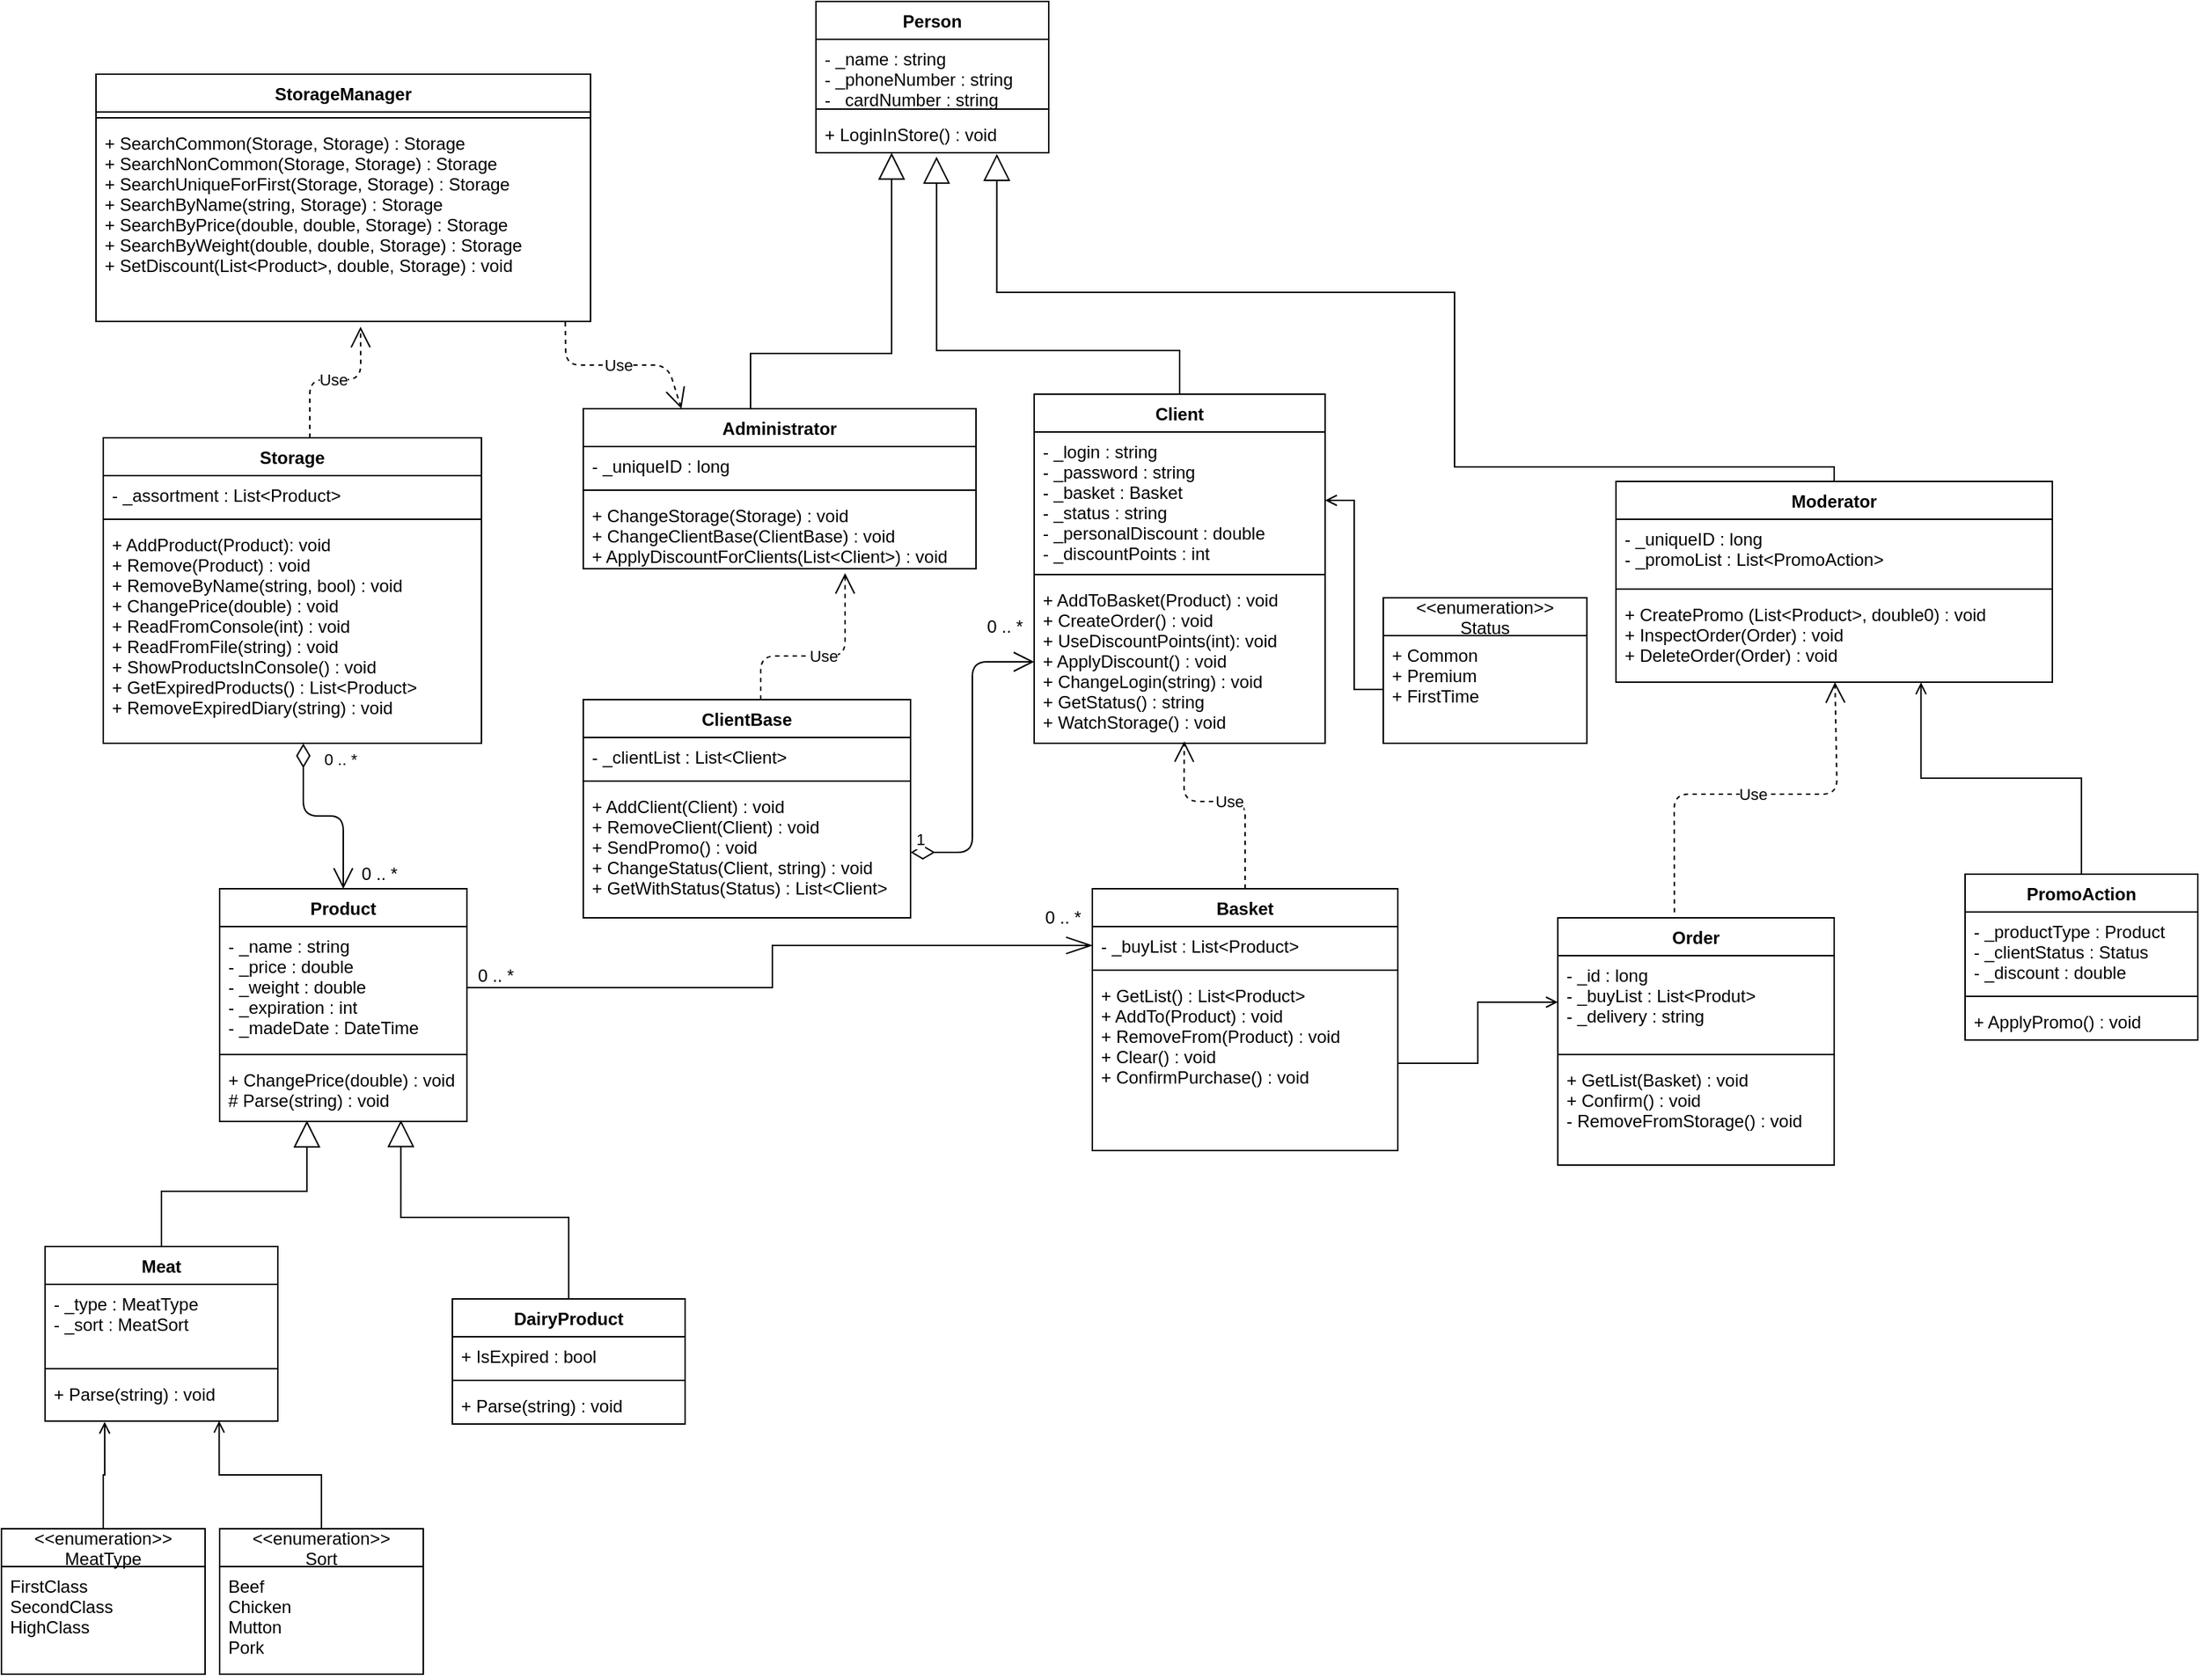 <mxfile version="13.9.9" type="device"><diagram id="7E3Odo-I8Q4TqjFkpAPO" name="Page-1"><mxGraphModel dx="1463" dy="1946" grid="1" gridSize="10" guides="1" tooltips="1" connect="1" arrows="1" fold="1" page="1" pageScale="1" pageWidth="850" pageHeight="1100" math="0" shadow="0"><root><mxCell id="0"/><mxCell id="1" parent="0"/><mxCell id="gnn4iwZ2Id23bKh5Wl0i-2" value="Storage" style="swimlane;fontStyle=1;align=center;verticalAlign=top;childLayout=stackLayout;horizontal=1;startSize=26;horizontalStack=0;resizeParent=1;resizeParentMax=0;resizeLast=0;collapsible=1;marginBottom=0;" parent="1" vertex="1"><mxGeometry x="80" y="70" width="260" height="210" as="geometry"><mxRectangle x="100" y="70" width="80" height="26" as="alternateBounds"/></mxGeometry></mxCell><mxCell id="gnn4iwZ2Id23bKh5Wl0i-3" value="- _assortment : List&lt;Product&gt;&#10;" style="text;strokeColor=none;fillColor=none;align=left;verticalAlign=top;spacingLeft=4;spacingRight=4;overflow=hidden;rotatable=0;points=[[0,0.5],[1,0.5]];portConstraint=eastwest;" parent="gnn4iwZ2Id23bKh5Wl0i-2" vertex="1"><mxGeometry y="26" width="260" height="26" as="geometry"/></mxCell><mxCell id="gnn4iwZ2Id23bKh5Wl0i-4" value="" style="line;strokeWidth=1;fillColor=none;align=left;verticalAlign=middle;spacingTop=-1;spacingLeft=3;spacingRight=3;rotatable=0;labelPosition=right;points=[];portConstraint=eastwest;" parent="gnn4iwZ2Id23bKh5Wl0i-2" vertex="1"><mxGeometry y="52" width="260" height="8" as="geometry"/></mxCell><mxCell id="gnn4iwZ2Id23bKh5Wl0i-5" value="+ AddProduct(Product): void&#10;+ Remove(Product) : void&#10;+ RemoveByName(string, bool) : void&#10;+ ChangePrice(double) : void&#10;+ ReadFromConsole(int) : void&#10;+ ReadFromFile(string) : void&#10;+ ShowProductsInConsole() : void&#10;+ GetExpiredProducts() : List&lt;Product&gt;&#10;+ RemoveExpiredDiary(string) : void " style="text;strokeColor=none;fillColor=none;align=left;verticalAlign=top;spacingLeft=4;spacingRight=4;overflow=hidden;rotatable=0;points=[[0,0.5],[1,0.5]];portConstraint=eastwest;" parent="gnn4iwZ2Id23bKh5Wl0i-2" vertex="1"><mxGeometry y="60" width="260" height="150" as="geometry"/></mxCell><mxCell id="gnn4iwZ2Id23bKh5Wl0i-7" value="Product" style="swimlane;fontStyle=1;align=center;verticalAlign=top;childLayout=stackLayout;horizontal=1;startSize=26;horizontalStack=0;resizeParent=1;resizeParentMax=0;resizeLast=0;collapsible=1;marginBottom=0;" parent="1" vertex="1"><mxGeometry x="160" y="380" width="170" height="160" as="geometry"/></mxCell><mxCell id="gnn4iwZ2Id23bKh5Wl0i-8" value="- _name : string&#10;- _price : double&#10;- _weight : double&#10;- _expiration : int&#10;- _madeDate : DateTime&#10;" style="text;strokeColor=none;fillColor=none;align=left;verticalAlign=top;spacingLeft=4;spacingRight=4;overflow=hidden;rotatable=0;points=[[0,0.5],[1,0.5]];portConstraint=eastwest;" parent="gnn4iwZ2Id23bKh5Wl0i-7" vertex="1"><mxGeometry y="26" width="170" height="84" as="geometry"/></mxCell><mxCell id="gnn4iwZ2Id23bKh5Wl0i-9" value="" style="line;strokeWidth=1;fillColor=none;align=left;verticalAlign=middle;spacingTop=-1;spacingLeft=3;spacingRight=3;rotatable=0;labelPosition=right;points=[];portConstraint=eastwest;" parent="gnn4iwZ2Id23bKh5Wl0i-7" vertex="1"><mxGeometry y="110" width="170" height="8" as="geometry"/></mxCell><mxCell id="gnn4iwZ2Id23bKh5Wl0i-10" value="+ ChangePrice(double) : void&#10;# Parse(string) : void" style="text;strokeColor=none;fillColor=none;align=left;verticalAlign=top;spacingLeft=4;spacingRight=4;overflow=hidden;rotatable=0;points=[[0,0.5],[1,0.5]];portConstraint=eastwest;" parent="gnn4iwZ2Id23bKh5Wl0i-7" vertex="1"><mxGeometry y="118" width="170" height="42" as="geometry"/></mxCell><mxCell id="gnn4iwZ2Id23bKh5Wl0i-11" value="Client&#10;" style="swimlane;fontStyle=1;align=center;verticalAlign=top;childLayout=stackLayout;horizontal=1;startSize=26;horizontalStack=0;resizeParent=1;resizeParentMax=0;resizeLast=0;collapsible=1;marginBottom=0;" parent="1" vertex="1"><mxGeometry x="720" y="40" width="200" height="240" as="geometry"/></mxCell><mxCell id="gnn4iwZ2Id23bKh5Wl0i-12" value="- _login : string&#10;- _password : string&#10;- _basket : Basket&#10;- _status : string&#10;- _personalDiscount : double&#10;- _discountPoints : int" style="text;strokeColor=none;fillColor=none;align=left;verticalAlign=top;spacingLeft=4;spacingRight=4;overflow=hidden;rotatable=0;points=[[0,0.5],[1,0.5]];portConstraint=eastwest;" parent="gnn4iwZ2Id23bKh5Wl0i-11" vertex="1"><mxGeometry y="26" width="200" height="94" as="geometry"/></mxCell><mxCell id="gnn4iwZ2Id23bKh5Wl0i-13" value="" style="line;strokeWidth=1;fillColor=none;align=left;verticalAlign=middle;spacingTop=-1;spacingLeft=3;spacingRight=3;rotatable=0;labelPosition=right;points=[];portConstraint=eastwest;" parent="gnn4iwZ2Id23bKh5Wl0i-11" vertex="1"><mxGeometry y="120" width="200" height="8" as="geometry"/></mxCell><mxCell id="gnn4iwZ2Id23bKh5Wl0i-14" value="+ AddToBasket(Product) : void&#10;+ CreateOrder() : void&#10;+ UseDiscountPoints(int): void&#10;+ ApplyDiscount() : void&#10;+ ChangeLogin(string) : void&#10;+ GetStatus() : string&#10;+ WatchStorage() : void" style="text;strokeColor=none;fillColor=none;align=left;verticalAlign=top;spacingLeft=4;spacingRight=4;overflow=hidden;rotatable=0;points=[[0,0.5],[1,0.5]];portConstraint=eastwest;" parent="gnn4iwZ2Id23bKh5Wl0i-11" vertex="1"><mxGeometry y="128" width="200" height="112" as="geometry"/></mxCell><mxCell id="gnn4iwZ2Id23bKh5Wl0i-44" style="edgeStyle=orthogonalEdgeStyle;rounded=0;orthogonalLoop=1;jettySize=auto;html=1;exitX=0.5;exitY=0;exitDx=0;exitDy=0;entryX=0.353;entryY=0.986;entryDx=0;entryDy=0;entryPerimeter=0;endArrow=block;endFill=0;strokeColor=#000000;startSize=16;sourcePerimeterSpacing=3;endSize=16;" parent="1" source="gnn4iwZ2Id23bKh5Wl0i-15" target="gnn4iwZ2Id23bKh5Wl0i-10" edge="1"><mxGeometry relative="1" as="geometry"/></mxCell><mxCell id="gnn4iwZ2Id23bKh5Wl0i-15" value="Meat&#10;" style="swimlane;fontStyle=1;align=center;verticalAlign=top;childLayout=stackLayout;horizontal=1;startSize=26;horizontalStack=0;resizeParent=1;resizeParentMax=0;resizeLast=0;collapsible=1;marginBottom=0;" parent="1" vertex="1"><mxGeometry x="40" y="626" width="160" height="120" as="geometry"/></mxCell><mxCell id="gnn4iwZ2Id23bKh5Wl0i-16" value="- _type : MeatType&#10;- _sort : MeatSort" style="text;strokeColor=none;fillColor=none;align=left;verticalAlign=top;spacingLeft=4;spacingRight=4;overflow=hidden;rotatable=0;points=[[0,0.5],[1,0.5]];portConstraint=eastwest;" parent="gnn4iwZ2Id23bKh5Wl0i-15" vertex="1"><mxGeometry y="26" width="160" height="54" as="geometry"/></mxCell><mxCell id="gnn4iwZ2Id23bKh5Wl0i-17" value="" style="line;strokeWidth=1;fillColor=none;align=left;verticalAlign=middle;spacingTop=-1;spacingLeft=3;spacingRight=3;rotatable=0;labelPosition=right;points=[];portConstraint=eastwest;" parent="gnn4iwZ2Id23bKh5Wl0i-15" vertex="1"><mxGeometry y="80" width="160" height="8" as="geometry"/></mxCell><mxCell id="gnn4iwZ2Id23bKh5Wl0i-18" value="+ Parse(string) : void&#10;" style="text;strokeColor=none;fillColor=none;align=left;verticalAlign=top;spacingLeft=4;spacingRight=4;overflow=hidden;rotatable=0;points=[[0,0.5],[1,0.5]];portConstraint=eastwest;" parent="gnn4iwZ2Id23bKh5Wl0i-15" vertex="1"><mxGeometry y="88" width="160" height="32" as="geometry"/></mxCell><mxCell id="gnn4iwZ2Id23bKh5Wl0i-19" value="DairyProduct&#10;" style="swimlane;fontStyle=1;align=center;verticalAlign=top;childLayout=stackLayout;horizontal=1;startSize=26;horizontalStack=0;resizeParent=1;resizeParentMax=0;resizeLast=0;collapsible=1;marginBottom=0;" parent="1" vertex="1"><mxGeometry x="320" y="662" width="160" height="86" as="geometry"/></mxCell><mxCell id="gnn4iwZ2Id23bKh5Wl0i-20" value="+ IsExpired : bool" style="text;strokeColor=none;fillColor=none;align=left;verticalAlign=top;spacingLeft=4;spacingRight=4;overflow=hidden;rotatable=0;points=[[0,0.5],[1,0.5]];portConstraint=eastwest;" parent="gnn4iwZ2Id23bKh5Wl0i-19" vertex="1"><mxGeometry y="26" width="160" height="26" as="geometry"/></mxCell><mxCell id="gnn4iwZ2Id23bKh5Wl0i-21" value="" style="line;strokeWidth=1;fillColor=none;align=left;verticalAlign=middle;spacingTop=-1;spacingLeft=3;spacingRight=3;rotatable=0;labelPosition=right;points=[];portConstraint=eastwest;" parent="gnn4iwZ2Id23bKh5Wl0i-19" vertex="1"><mxGeometry y="52" width="160" height="8" as="geometry"/></mxCell><mxCell id="gnn4iwZ2Id23bKh5Wl0i-22" value="+ Parse(string) : void" style="text;strokeColor=none;fillColor=none;align=left;verticalAlign=top;spacingLeft=4;spacingRight=4;overflow=hidden;rotatable=0;points=[[0,0.5],[1,0.5]];portConstraint=eastwest;" parent="gnn4iwZ2Id23bKh5Wl0i-19" vertex="1"><mxGeometry y="60" width="160" height="26" as="geometry"/></mxCell><mxCell id="gnn4iwZ2Id23bKh5Wl0i-23" value="Administrator" style="swimlane;fontStyle=1;align=center;verticalAlign=top;childLayout=stackLayout;horizontal=1;startSize=26;horizontalStack=0;resizeParent=1;resizeParentMax=0;resizeLast=0;collapsible=1;marginBottom=0;" parent="1" vertex="1"><mxGeometry x="410" y="50" width="270" height="110" as="geometry"/></mxCell><mxCell id="gnn4iwZ2Id23bKh5Wl0i-24" value="- _uniqueID : long" style="text;strokeColor=none;fillColor=none;align=left;verticalAlign=top;spacingLeft=4;spacingRight=4;overflow=hidden;rotatable=0;points=[[0,0.5],[1,0.5]];portConstraint=eastwest;" parent="gnn4iwZ2Id23bKh5Wl0i-23" vertex="1"><mxGeometry y="26" width="270" height="26" as="geometry"/></mxCell><mxCell id="gnn4iwZ2Id23bKh5Wl0i-25" value="" style="line;strokeWidth=1;fillColor=none;align=left;verticalAlign=middle;spacingTop=-1;spacingLeft=3;spacingRight=3;rotatable=0;labelPosition=right;points=[];portConstraint=eastwest;" parent="gnn4iwZ2Id23bKh5Wl0i-23" vertex="1"><mxGeometry y="52" width="270" height="8" as="geometry"/></mxCell><mxCell id="gnn4iwZ2Id23bKh5Wl0i-26" value="+ ChangeStorage(Storage) : void&#10;+ ChangeClientBase(ClientBase) : void&#10;+ ApplyDiscountForClients(List&lt;Client&gt;) : void&#10;" style="text;strokeColor=none;fillColor=none;align=left;verticalAlign=top;spacingLeft=4;spacingRight=4;overflow=hidden;rotatable=0;points=[[0,0.5],[1,0.5]];portConstraint=eastwest;" parent="gnn4iwZ2Id23bKh5Wl0i-23" vertex="1"><mxGeometry y="60" width="270" height="50" as="geometry"/></mxCell><mxCell id="gnn4iwZ2Id23bKh5Wl0i-27" value="Person&#10;" style="swimlane;fontStyle=1;align=center;verticalAlign=top;childLayout=stackLayout;horizontal=1;startSize=26;horizontalStack=0;resizeParent=1;resizeParentMax=0;resizeLast=0;collapsible=1;marginBottom=0;" parent="1" vertex="1"><mxGeometry x="570" y="-230" width="160" height="104" as="geometry"/></mxCell><mxCell id="gnn4iwZ2Id23bKh5Wl0i-28" value="- _name : string&#10;- _phoneNumber : string&#10;- _cardNumber : string&#10;" style="text;strokeColor=none;fillColor=none;align=left;verticalAlign=top;spacingLeft=4;spacingRight=4;overflow=hidden;rotatable=0;points=[[0,0.5],[1,0.5]];portConstraint=eastwest;" parent="gnn4iwZ2Id23bKh5Wl0i-27" vertex="1"><mxGeometry y="26" width="160" height="44" as="geometry"/></mxCell><mxCell id="gnn4iwZ2Id23bKh5Wl0i-29" value="" style="line;strokeWidth=1;fillColor=none;align=left;verticalAlign=middle;spacingTop=-1;spacingLeft=3;spacingRight=3;rotatable=0;labelPosition=right;points=[];portConstraint=eastwest;" parent="gnn4iwZ2Id23bKh5Wl0i-27" vertex="1"><mxGeometry y="70" width="160" height="8" as="geometry"/></mxCell><mxCell id="gnn4iwZ2Id23bKh5Wl0i-30" value="+ LoginInStore() : void" style="text;strokeColor=none;fillColor=none;align=left;verticalAlign=top;spacingLeft=4;spacingRight=4;overflow=hidden;rotatable=0;points=[[0,0.5],[1,0.5]];portConstraint=eastwest;" parent="gnn4iwZ2Id23bKh5Wl0i-27" vertex="1"><mxGeometry y="78" width="160" height="26" as="geometry"/></mxCell><mxCell id="gnn4iwZ2Id23bKh5Wl0i-35" value="Basket" style="swimlane;fontStyle=1;align=center;verticalAlign=top;childLayout=stackLayout;horizontal=1;startSize=26;horizontalStack=0;resizeParent=1;resizeParentMax=0;resizeLast=0;collapsible=1;marginBottom=0;" parent="1" vertex="1"><mxGeometry x="760" y="380" width="210" height="180" as="geometry"/></mxCell><mxCell id="gnn4iwZ2Id23bKh5Wl0i-36" value="- _buyList : List&lt;Product&gt;" style="text;strokeColor=none;fillColor=none;align=left;verticalAlign=top;spacingLeft=4;spacingRight=4;overflow=hidden;rotatable=0;points=[[0,0.5],[1,0.5]];portConstraint=eastwest;" parent="gnn4iwZ2Id23bKh5Wl0i-35" vertex="1"><mxGeometry y="26" width="210" height="26" as="geometry"/></mxCell><mxCell id="gnn4iwZ2Id23bKh5Wl0i-37" value="" style="line;strokeWidth=1;fillColor=none;align=left;verticalAlign=middle;spacingTop=-1;spacingLeft=3;spacingRight=3;rotatable=0;labelPosition=right;points=[];portConstraint=eastwest;" parent="gnn4iwZ2Id23bKh5Wl0i-35" vertex="1"><mxGeometry y="52" width="210" height="8" as="geometry"/></mxCell><mxCell id="gnn4iwZ2Id23bKh5Wl0i-38" value="+ GetList() : List&lt;Product&gt;&#10;+ AddTo(Product) : void&#10;+ RemoveFrom(Product) : void&#10;+ Clear() : void&#10;+ ConfirmPurchase() : void" style="text;strokeColor=none;fillColor=none;align=left;verticalAlign=top;spacingLeft=4;spacingRight=4;overflow=hidden;rotatable=0;points=[[0,0.5],[1,0.5]];portConstraint=eastwest;" parent="gnn4iwZ2Id23bKh5Wl0i-35" vertex="1"><mxGeometry y="60" width="210" height="120" as="geometry"/></mxCell><mxCell id="gnn4iwZ2Id23bKh5Wl0i-39" value="StorageManager" style="swimlane;fontStyle=1;align=center;verticalAlign=top;childLayout=stackLayout;horizontal=1;startSize=26;horizontalStack=0;resizeParent=1;resizeParentMax=0;resizeLast=0;collapsible=1;marginBottom=0;" parent="1" vertex="1"><mxGeometry x="75" y="-180" width="340" height="170" as="geometry"/></mxCell><mxCell id="gnn4iwZ2Id23bKh5Wl0i-41" value="" style="line;strokeWidth=1;fillColor=none;align=left;verticalAlign=middle;spacingTop=-1;spacingLeft=3;spacingRight=3;rotatable=0;labelPosition=right;points=[];portConstraint=eastwest;" parent="gnn4iwZ2Id23bKh5Wl0i-39" vertex="1"><mxGeometry y="26" width="340" height="8" as="geometry"/></mxCell><mxCell id="gnn4iwZ2Id23bKh5Wl0i-42" value="+ SearchCommon(Storage, Storage) : Storage&#10;+ SearchNonCommon(Storage, Storage) : Storage&#10;+ SearchUniqueForFirst(Storage, Storage) : Storage&#10;+ SearchByName(string, Storage) : Storage&#10;+ SearchByPrice(double, double, Storage) : Storage&#10;+ SearchByWeight(double, double, Storage) : Storage&#10;+ SetDiscount(List&lt;Product&gt;, double, Storage) : void " style="text;strokeColor=none;fillColor=none;align=left;verticalAlign=top;spacingLeft=4;spacingRight=4;overflow=hidden;rotatable=0;points=[[0,0.5],[1,0.5]];portConstraint=eastwest;" parent="gnn4iwZ2Id23bKh5Wl0i-39" vertex="1"><mxGeometry y="34" width="340" height="136" as="geometry"/></mxCell><mxCell id="gnn4iwZ2Id23bKh5Wl0i-45" style="edgeStyle=orthogonalEdgeStyle;rounded=0;orthogonalLoop=1;jettySize=auto;html=1;exitX=0.5;exitY=0;exitDx=0;exitDy=0;entryX=0.733;entryY=0.978;entryDx=0;entryDy=0;entryPerimeter=0;endArrow=block;endFill=0;strokeColor=#000000;startSize=16;sourcePerimeterSpacing=3;endSize=16;" parent="1" source="gnn4iwZ2Id23bKh5Wl0i-19" target="gnn4iwZ2Id23bKh5Wl0i-10" edge="1"><mxGeometry relative="1" as="geometry"><mxPoint x="130" y="636" as="sourcePoint"/><mxPoint x="210.01" y="489.412" as="targetPoint"/></mxGeometry></mxCell><mxCell id="gnn4iwZ2Id23bKh5Wl0i-46" style="edgeStyle=orthogonalEdgeStyle;rounded=0;orthogonalLoop=1;jettySize=auto;html=1;exitX=0.5;exitY=0;exitDx=0;exitDy=0;endArrow=block;endFill=0;strokeColor=#000000;startSize=16;sourcePerimeterSpacing=3;endSize=16;" parent="1" source="gnn4iwZ2Id23bKh5Wl0i-23" target="gnn4iwZ2Id23bKh5Wl0i-30" edge="1"><mxGeometry relative="1" as="geometry"><mxPoint x="835.4" y="-37.08" as="sourcePoint"/><mxPoint x="550" y="-57" as="targetPoint"/><Array as="points"><mxPoint x="525" y="12"/><mxPoint x="622" y="12"/></Array></mxGeometry></mxCell><mxCell id="gnn4iwZ2Id23bKh5Wl0i-47" style="edgeStyle=orthogonalEdgeStyle;rounded=0;orthogonalLoop=1;jettySize=auto;html=1;exitX=0.5;exitY=0;exitDx=0;exitDy=0;endArrow=block;endFill=0;strokeColor=#000000;startSize=16;sourcePerimeterSpacing=3;endSize=16;entryX=0.518;entryY=1.104;entryDx=0;entryDy=0;entryPerimeter=0;" parent="1" source="gnn4iwZ2Id23bKh5Wl0i-11" target="gnn4iwZ2Id23bKh5Wl0i-30" edge="1"><mxGeometry relative="1" as="geometry"><mxPoint x="570" y="70" as="sourcePoint"/><mxPoint x="647" y="-100" as="targetPoint"/><Array as="points"><mxPoint x="820" y="10"/><mxPoint x="653" y="10"/></Array></mxGeometry></mxCell><mxCell id="gnn4iwZ2Id23bKh5Wl0i-49" value="Use" style="endArrow=open;endSize=12;dashed=1;html=1;strokeColor=#000000;exitX=0.5;exitY=0;exitDx=0;exitDy=0;entryX=0.516;entryY=0.988;entryDx=0;entryDy=0;entryPerimeter=0;" parent="1" source="gnn4iwZ2Id23bKh5Wl0i-35" target="gnn4iwZ2Id23bKh5Wl0i-14" edge="1"><mxGeometry width="160" relative="1" as="geometry"><mxPoint x="540" y="220" as="sourcePoint"/><mxPoint x="700" y="220" as="targetPoint"/><Array as="points"><mxPoint x="865" y="320"/><mxPoint x="823" y="320"/></Array></mxGeometry></mxCell><mxCell id="gnn4iwZ2Id23bKh5Wl0i-51" value="0 .. *" style="endArrow=open;html=1;endSize=12;startArrow=diamondThin;startSize=14;startFill=0;edgeStyle=orthogonalEdgeStyle;align=left;verticalAlign=bottom;strokeColor=#000000;exitX=0.529;exitY=1.001;exitDx=0;exitDy=0;exitPerimeter=0;entryX=0.5;entryY=0;entryDx=0;entryDy=0;" parent="1" source="gnn4iwZ2Id23bKh5Wl0i-5" target="gnn4iwZ2Id23bKh5Wl0i-7" edge="1"><mxGeometry x="-0.688" y="12" relative="1" as="geometry"><mxPoint x="420" y="360" as="sourcePoint"/><mxPoint x="580" y="360" as="targetPoint"/><mxPoint as="offset"/></mxGeometry></mxCell><mxCell id="gnn4iwZ2Id23bKh5Wl0i-52" value="ClientBase" style="swimlane;fontStyle=1;align=center;verticalAlign=top;childLayout=stackLayout;horizontal=1;startSize=26;horizontalStack=0;resizeParent=1;resizeParentMax=0;resizeLast=0;collapsible=1;marginBottom=0;" parent="1" vertex="1"><mxGeometry x="410" y="250" width="225" height="150" as="geometry"/></mxCell><mxCell id="gnn4iwZ2Id23bKh5Wl0i-53" value="- _clientList : List&lt;Client&gt;" style="text;strokeColor=none;fillColor=none;align=left;verticalAlign=top;spacingLeft=4;spacingRight=4;overflow=hidden;rotatable=0;points=[[0,0.5],[1,0.5]];portConstraint=eastwest;" parent="gnn4iwZ2Id23bKh5Wl0i-52" vertex="1"><mxGeometry y="26" width="225" height="26" as="geometry"/></mxCell><mxCell id="gnn4iwZ2Id23bKh5Wl0i-54" value="" style="line;strokeWidth=1;fillColor=none;align=left;verticalAlign=middle;spacingTop=-1;spacingLeft=3;spacingRight=3;rotatable=0;labelPosition=right;points=[];portConstraint=eastwest;" parent="gnn4iwZ2Id23bKh5Wl0i-52" vertex="1"><mxGeometry y="52" width="225" height="8" as="geometry"/></mxCell><mxCell id="gnn4iwZ2Id23bKh5Wl0i-55" value="+ AddClient(Client) : void&#10;+ RemoveClient(Client) : void&#10;+ SendPromo() : void&#10;+ ChangeStatus(Client, string) : void&#10;+ GetWithStatus(Status) : List&lt;Client&gt;" style="text;strokeColor=none;fillColor=none;align=left;verticalAlign=top;spacingLeft=4;spacingRight=4;overflow=hidden;rotatable=0;points=[[0,0.5],[1,0.5]];portConstraint=eastwest;" parent="gnn4iwZ2Id23bKh5Wl0i-52" vertex="1"><mxGeometry y="60" width="225" height="90" as="geometry"/></mxCell><mxCell id="gnn4iwZ2Id23bKh5Wl0i-56" value="1" style="endArrow=open;html=1;endSize=12;startArrow=diamondThin;startSize=14;startFill=0;edgeStyle=orthogonalEdgeStyle;align=left;verticalAlign=bottom;strokeColor=#000000;exitX=1;exitY=0.5;exitDx=0;exitDy=0;entryX=0;entryY=0.5;entryDx=0;entryDy=0;" parent="1" source="gnn4iwZ2Id23bKh5Wl0i-55" target="gnn4iwZ2Id23bKh5Wl0i-14" edge="1"><mxGeometry x="-0.982" relative="1" as="geometry"><mxPoint x="920" y="-29.85" as="sourcePoint"/><mxPoint x="947.46" y="70" as="targetPoint"/><mxPoint as="offset"/></mxGeometry></mxCell><mxCell id="gnn4iwZ2Id23bKh5Wl0i-58" value="Use" style="endArrow=open;endSize=12;dashed=1;html=1;strokeColor=#000000;exitX=0.5;exitY=0;exitDx=0;exitDy=0;" parent="1" edge="1"><mxGeometry width="160" relative="1" as="geometry"><mxPoint x="532" y="250" as="sourcePoint"/><mxPoint x="590" y="163" as="targetPoint"/><Array as="points"><mxPoint x="532" y="220"/><mxPoint x="590" y="220"/></Array></mxGeometry></mxCell><mxCell id="gnn4iwZ2Id23bKh5Wl0i-59" value="Use" style="endArrow=open;endSize=12;dashed=1;html=1;strokeColor=#000000;entryX=0.535;entryY=1.027;entryDx=0;entryDy=0;entryPerimeter=0;" parent="1" target="gnn4iwZ2Id23bKh5Wl0i-42" edge="1"><mxGeometry width="160" relative="1" as="geometry"><mxPoint x="222" y="69.996" as="sourcePoint"/><mxPoint x="200.51" y="-52.8" as="targetPoint"/><Array as="points"><mxPoint x="222" y="30"/><mxPoint x="257" y="30"/></Array></mxGeometry></mxCell><mxCell id="gnn4iwZ2Id23bKh5Wl0i-61" value="0 .. *" style="text;html=1;strokeColor=none;fillColor=none;align=center;verticalAlign=middle;whiteSpace=wrap;rounded=0;" parent="1" vertex="1"><mxGeometry x="250" y="360" width="40" height="20" as="geometry"/></mxCell><mxCell id="gnn4iwZ2Id23bKh5Wl0i-62" style="edgeStyle=orthogonalEdgeStyle;rounded=0;orthogonalLoop=1;jettySize=auto;html=1;exitX=1;exitY=0.5;exitDx=0;exitDy=0;entryX=0;entryY=0.5;entryDx=0;entryDy=0;startSize=16;sourcePerimeterSpacing=3;endArrow=openThin;endFill=0;endSize=16;strokeColor=#000000;" parent="1" source="gnn4iwZ2Id23bKh5Wl0i-8" target="gnn4iwZ2Id23bKh5Wl0i-36" edge="1"><mxGeometry relative="1" as="geometry"/></mxCell><mxCell id="gnn4iwZ2Id23bKh5Wl0i-63" value="0 .. *" style="text;html=1;strokeColor=none;fillColor=none;align=center;verticalAlign=middle;whiteSpace=wrap;rounded=0;" parent="1" vertex="1"><mxGeometry x="680" y="190" width="40" height="20" as="geometry"/></mxCell><mxCell id="gnn4iwZ2Id23bKh5Wl0i-64" value="0 .. *" style="text;html=1;strokeColor=none;fillColor=none;align=center;verticalAlign=middle;whiteSpace=wrap;rounded=0;" parent="1" vertex="1"><mxGeometry x="330" y="430" width="40" height="20" as="geometry"/></mxCell><mxCell id="gnn4iwZ2Id23bKh5Wl0i-65" value="0 .. *" style="text;html=1;strokeColor=none;fillColor=none;align=center;verticalAlign=middle;whiteSpace=wrap;rounded=0;" parent="1" vertex="1"><mxGeometry x="720" y="390" width="40" height="20" as="geometry"/></mxCell><mxCell id="gnn4iwZ2Id23bKh5Wl0i-66" value="Use" style="endArrow=open;endSize=12;dashed=1;html=1;strokeColor=#000000;entryX=0.25;entryY=0;entryDx=0;entryDy=0;exitX=0.949;exitY=1.004;exitDx=0;exitDy=0;exitPerimeter=0;" parent="1" source="gnn4iwZ2Id23bKh5Wl0i-42" target="gnn4iwZ2Id23bKh5Wl0i-23" edge="1"><mxGeometry width="160" relative="1" as="geometry"><mxPoint x="232" y="79.996" as="sourcePoint"/><mxPoint x="266.9" y="3.672" as="targetPoint"/><Array as="points"><mxPoint x="398" y="20"/><mxPoint x="468" y="20"/></Array></mxGeometry></mxCell><mxCell id="AqOfCNwQEw208s41Rdyr-2" value="Moderator&#10;" style="swimlane;fontStyle=1;align=center;verticalAlign=top;childLayout=stackLayout;horizontal=1;startSize=26;horizontalStack=0;resizeParent=1;resizeParentMax=0;resizeLast=0;collapsible=1;marginBottom=0;" vertex="1" parent="1"><mxGeometry x="1120" y="100" width="300" height="138" as="geometry"/></mxCell><mxCell id="AqOfCNwQEw208s41Rdyr-3" value="- _uniqueID : long&#10;- _promoList : List&lt;PromoAction&gt;" style="text;strokeColor=none;fillColor=none;align=left;verticalAlign=top;spacingLeft=4;spacingRight=4;overflow=hidden;rotatable=0;points=[[0,0.5],[1,0.5]];portConstraint=eastwest;" vertex="1" parent="AqOfCNwQEw208s41Rdyr-2"><mxGeometry y="26" width="300" height="44" as="geometry"/></mxCell><mxCell id="AqOfCNwQEw208s41Rdyr-4" value="" style="line;strokeWidth=1;fillColor=none;align=left;verticalAlign=middle;spacingTop=-1;spacingLeft=3;spacingRight=3;rotatable=0;labelPosition=right;points=[];portConstraint=eastwest;" vertex="1" parent="AqOfCNwQEw208s41Rdyr-2"><mxGeometry y="70" width="300" height="8" as="geometry"/></mxCell><mxCell id="AqOfCNwQEw208s41Rdyr-5" value="+ CreatePromo (List&lt;Product&gt;, double0) : void &#10;+ InspectOrder(Order) : void&#10;+ DeleteOrder(Order) : void" style="text;strokeColor=none;fillColor=none;align=left;verticalAlign=top;spacingLeft=4;spacingRight=4;overflow=hidden;rotatable=0;points=[[0,0.5],[1,0.5]];portConstraint=eastwest;" vertex="1" parent="AqOfCNwQEw208s41Rdyr-2"><mxGeometry y="78" width="300" height="60" as="geometry"/></mxCell><mxCell id="AqOfCNwQEw208s41Rdyr-6" style="edgeStyle=orthogonalEdgeStyle;rounded=0;orthogonalLoop=1;jettySize=auto;html=1;exitX=0.5;exitY=0;exitDx=0;exitDy=0;endArrow=block;endFill=0;strokeColor=#000000;startSize=16;sourcePerimeterSpacing=3;endSize=16;entryX=0.777;entryY=1.032;entryDx=0;entryDy=0;entryPerimeter=0;" edge="1" parent="1" source="AqOfCNwQEw208s41Rdyr-2" target="gnn4iwZ2Id23bKh5Wl0i-30"><mxGeometry relative="1" as="geometry"><mxPoint x="1009.52" y="-0.21" as="sourcePoint"/><mxPoint x="900" y="-164.0" as="targetPoint"/><Array as="points"><mxPoint x="1009" y="90"/><mxPoint x="1009" y="-30"/><mxPoint x="694" y="-30"/></Array></mxGeometry></mxCell><mxCell id="AqOfCNwQEw208s41Rdyr-7" value="Order" style="swimlane;fontStyle=1;align=center;verticalAlign=top;childLayout=stackLayout;horizontal=1;startSize=26;horizontalStack=0;resizeParent=1;resizeParentMax=0;resizeLast=0;collapsible=1;marginBottom=0;" vertex="1" parent="1"><mxGeometry x="1080" y="400" width="190" height="170" as="geometry"/></mxCell><mxCell id="AqOfCNwQEw208s41Rdyr-8" value="- _id : long&#10;- _buyList : List&lt;Produt&gt;&#10;- _delivery : string" style="text;strokeColor=none;fillColor=none;align=left;verticalAlign=top;spacingLeft=4;spacingRight=4;overflow=hidden;rotatable=0;points=[[0,0.5],[1,0.5]];portConstraint=eastwest;" vertex="1" parent="AqOfCNwQEw208s41Rdyr-7"><mxGeometry y="26" width="190" height="64" as="geometry"/></mxCell><mxCell id="AqOfCNwQEw208s41Rdyr-9" value="" style="line;strokeWidth=1;fillColor=none;align=left;verticalAlign=middle;spacingTop=-1;spacingLeft=3;spacingRight=3;rotatable=0;labelPosition=right;points=[];portConstraint=eastwest;" vertex="1" parent="AqOfCNwQEw208s41Rdyr-7"><mxGeometry y="90" width="190" height="8" as="geometry"/></mxCell><mxCell id="AqOfCNwQEw208s41Rdyr-10" value="+ GetList(Basket) : void&#10;+ Confirm() : void&#10;- RemoveFromStorage() : void" style="text;strokeColor=none;fillColor=none;align=left;verticalAlign=top;spacingLeft=4;spacingRight=4;overflow=hidden;rotatable=0;points=[[0,0.5],[1,0.5]];portConstraint=eastwest;" vertex="1" parent="AqOfCNwQEw208s41Rdyr-7"><mxGeometry y="98" width="190" height="72" as="geometry"/></mxCell><mxCell id="AqOfCNwQEw208s41Rdyr-12" value="Use" style="endArrow=open;endSize=12;dashed=1;html=1;strokeColor=#000000;exitX=0.422;exitY=-0.022;exitDx=0;exitDy=0;exitPerimeter=0;" edge="1" parent="1" source="AqOfCNwQEw208s41Rdyr-7" target="AqOfCNwQEw208s41Rdyr-5"><mxGeometry width="160" relative="1" as="geometry"><mxPoint x="1082" y="375" as="sourcePoint"/><mxPoint x="1040.2" y="244.016" as="targetPoint"/><Array as="points"><mxPoint x="1160" y="315"/><mxPoint x="1272" y="315"/></Array></mxGeometry></mxCell><mxCell id="AqOfCNwQEw208s41Rdyr-13" style="edgeStyle=orthogonalEdgeStyle;rounded=0;orthogonalLoop=1;jettySize=auto;html=1;exitX=1;exitY=0.5;exitDx=0;exitDy=0;entryX=0;entryY=0.5;entryDx=0;entryDy=0;endArrow=open;endFill=0;" edge="1" parent="1" source="gnn4iwZ2Id23bKh5Wl0i-38" target="AqOfCNwQEw208s41Rdyr-8"><mxGeometry relative="1" as="geometry"/></mxCell><mxCell id="AqOfCNwQEw208s41Rdyr-14" value="&lt;&lt;enumeration&gt;&gt;&#10;Status" style="swimlane;fontStyle=0;childLayout=stackLayout;horizontal=1;startSize=26;fillColor=none;horizontalStack=0;resizeParent=1;resizeParentMax=0;resizeLast=0;collapsible=1;marginBottom=0;" vertex="1" parent="1"><mxGeometry x="960" y="180" width="140" height="100" as="geometry"/></mxCell><mxCell id="AqOfCNwQEw208s41Rdyr-15" value="+ Common&#10;+ Premium&#10;+ FirstTime" style="text;strokeColor=none;fillColor=none;align=left;verticalAlign=top;spacingLeft=4;spacingRight=4;overflow=hidden;rotatable=0;points=[[0,0.5],[1,0.5]];portConstraint=eastwest;" vertex="1" parent="AqOfCNwQEw208s41Rdyr-14"><mxGeometry y="26" width="140" height="74" as="geometry"/></mxCell><mxCell id="AqOfCNwQEw208s41Rdyr-22" style="edgeStyle=orthogonalEdgeStyle;rounded=0;orthogonalLoop=1;jettySize=auto;html=1;exitX=0.5;exitY=0;exitDx=0;exitDy=0;entryX=0.256;entryY=1.016;entryDx=0;entryDy=0;entryPerimeter=0;endArrow=open;endFill=0;" edge="1" parent="1" source="AqOfCNwQEw208s41Rdyr-18" target="gnn4iwZ2Id23bKh5Wl0i-18"><mxGeometry relative="1" as="geometry"/></mxCell><mxCell id="AqOfCNwQEw208s41Rdyr-18" value="&lt;&lt;enumeration&gt;&gt;&#10;MeatType" style="swimlane;fontStyle=0;childLayout=stackLayout;horizontal=1;startSize=26;fillColor=none;horizontalStack=0;resizeParent=1;resizeParentMax=0;resizeLast=0;collapsible=1;marginBottom=0;" vertex="1" parent="1"><mxGeometry x="10" y="820" width="140" height="100" as="geometry"/></mxCell><mxCell id="AqOfCNwQEw208s41Rdyr-19" value="FirstClass&#10;SecondClass&#10;HighClass" style="text;strokeColor=none;fillColor=none;align=left;verticalAlign=top;spacingLeft=4;spacingRight=4;overflow=hidden;rotatable=0;points=[[0,0.5],[1,0.5]];portConstraint=eastwest;" vertex="1" parent="AqOfCNwQEw208s41Rdyr-18"><mxGeometry y="26" width="140" height="74" as="geometry"/></mxCell><mxCell id="AqOfCNwQEw208s41Rdyr-23" style="edgeStyle=orthogonalEdgeStyle;rounded=0;orthogonalLoop=1;jettySize=auto;html=1;exitX=0.5;exitY=0;exitDx=0;exitDy=0;endArrow=open;endFill=0;entryX=0.748;entryY=0.995;entryDx=0;entryDy=0;entryPerimeter=0;" edge="1" parent="1" source="AqOfCNwQEw208s41Rdyr-20" target="gnn4iwZ2Id23bKh5Wl0i-18"><mxGeometry relative="1" as="geometry"><mxPoint x="160" y="760" as="targetPoint"/></mxGeometry></mxCell><mxCell id="AqOfCNwQEw208s41Rdyr-20" value="&lt;&lt;enumeration&gt;&gt;&#10;Sort" style="swimlane;fontStyle=0;childLayout=stackLayout;horizontal=1;startSize=26;fillColor=none;horizontalStack=0;resizeParent=1;resizeParentMax=0;resizeLast=0;collapsible=1;marginBottom=0;" vertex="1" parent="1"><mxGeometry x="160" y="820" width="140" height="100" as="geometry"/></mxCell><mxCell id="AqOfCNwQEw208s41Rdyr-21" value="Beef&#10;Chicken&#10;Mutton&#10;Pork" style="text;strokeColor=none;fillColor=none;align=left;verticalAlign=top;spacingLeft=4;spacingRight=4;overflow=hidden;rotatable=0;points=[[0,0.5],[1,0.5]];portConstraint=eastwest;" vertex="1" parent="AqOfCNwQEw208s41Rdyr-20"><mxGeometry y="26" width="140" height="74" as="geometry"/></mxCell><mxCell id="AqOfCNwQEw208s41Rdyr-24" style="edgeStyle=orthogonalEdgeStyle;rounded=0;orthogonalLoop=1;jettySize=auto;html=1;exitX=0;exitY=0.5;exitDx=0;exitDy=0;endArrow=open;endFill=0;" edge="1" parent="1" source="AqOfCNwQEw208s41Rdyr-15" target="gnn4iwZ2Id23bKh5Wl0i-12"><mxGeometry relative="1" as="geometry"/></mxCell><mxCell id="AqOfCNwQEw208s41Rdyr-29" style="edgeStyle=orthogonalEdgeStyle;rounded=0;orthogonalLoop=1;jettySize=auto;html=1;exitX=0.5;exitY=0;exitDx=0;exitDy=0;entryX=0.699;entryY=1.003;entryDx=0;entryDy=0;entryPerimeter=0;endArrow=open;endFill=0;" edge="1" parent="1" source="AqOfCNwQEw208s41Rdyr-25" target="AqOfCNwQEw208s41Rdyr-5"><mxGeometry relative="1" as="geometry"/></mxCell><mxCell id="AqOfCNwQEw208s41Rdyr-25" value="PromoAction" style="swimlane;fontStyle=1;align=center;verticalAlign=top;childLayout=stackLayout;horizontal=1;startSize=26;horizontalStack=0;resizeParent=1;resizeParentMax=0;resizeLast=0;collapsible=1;marginBottom=0;" vertex="1" parent="1"><mxGeometry x="1360" y="370" width="160" height="114" as="geometry"/></mxCell><mxCell id="AqOfCNwQEw208s41Rdyr-26" value="- _productType : Product&#10;- _clientStatus : Status&#10;- _discount : double" style="text;strokeColor=none;fillColor=none;align=left;verticalAlign=top;spacingLeft=4;spacingRight=4;overflow=hidden;rotatable=0;points=[[0,0.5],[1,0.5]];portConstraint=eastwest;" vertex="1" parent="AqOfCNwQEw208s41Rdyr-25"><mxGeometry y="26" width="160" height="54" as="geometry"/></mxCell><mxCell id="AqOfCNwQEw208s41Rdyr-27" value="" style="line;strokeWidth=1;fillColor=none;align=left;verticalAlign=middle;spacingTop=-1;spacingLeft=3;spacingRight=3;rotatable=0;labelPosition=right;points=[];portConstraint=eastwest;" vertex="1" parent="AqOfCNwQEw208s41Rdyr-25"><mxGeometry y="80" width="160" height="8" as="geometry"/></mxCell><mxCell id="AqOfCNwQEw208s41Rdyr-30" value="+ ApplyPromo() : void" style="text;strokeColor=none;fillColor=none;align=left;verticalAlign=top;spacingLeft=4;spacingRight=4;overflow=hidden;rotatable=0;points=[[0,0.5],[1,0.5]];portConstraint=eastwest;" vertex="1" parent="AqOfCNwQEw208s41Rdyr-25"><mxGeometry y="88" width="160" height="26" as="geometry"/></mxCell></root></mxGraphModel></diagram></mxfile>